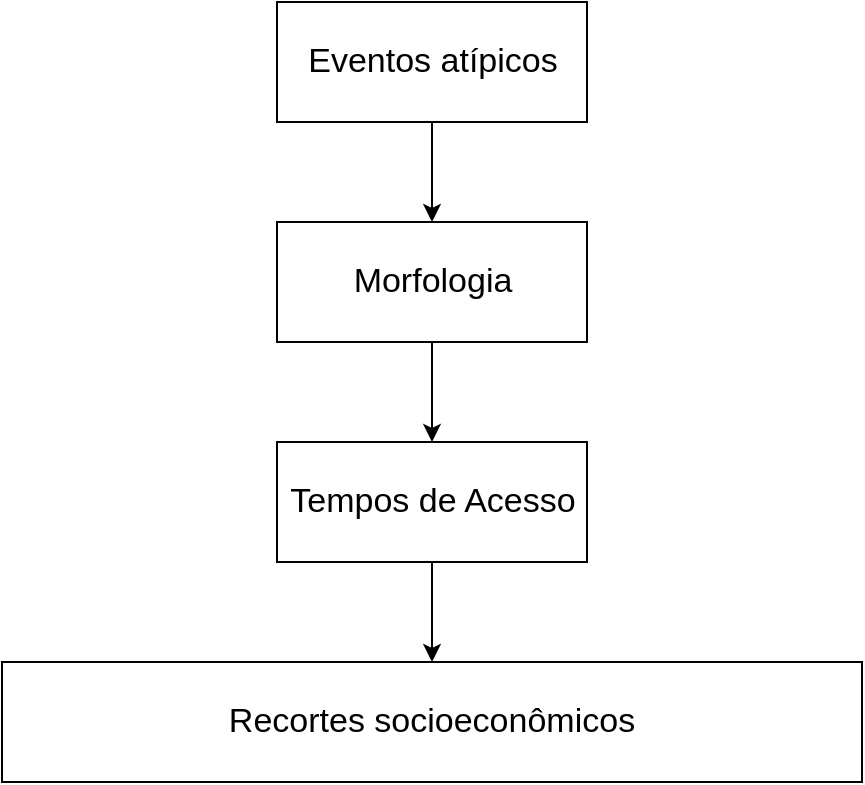 <mxfile version="28.2.3">
  <diagram name="Página-1" id="83Aev-WqNt86ZnO0m742">
    <mxGraphModel dx="1371" dy="729" grid="1" gridSize="10" guides="1" tooltips="1" connect="1" arrows="1" fold="1" page="1" pageScale="1" pageWidth="827" pageHeight="1169" math="0" shadow="0">
      <root>
        <mxCell id="0" />
        <mxCell id="1" parent="0" />
        <mxCell id="jXqYggf7924rBLlVNvxc-1" value="&lt;font style=&quot;font-size: 17px;&quot;&gt;Recortes socioeconômicos&lt;/font&gt;" style="rounded=0;whiteSpace=wrap;html=1;" vertex="1" parent="1">
          <mxGeometry x="210" y="380" width="430" height="60" as="geometry" />
        </mxCell>
        <mxCell id="jXqYggf7924rBLlVNvxc-8" style="edgeStyle=orthogonalEdgeStyle;rounded=0;orthogonalLoop=1;jettySize=auto;html=1;entryX=0.5;entryY=0;entryDx=0;entryDy=0;" edge="1" parent="1" source="jXqYggf7924rBLlVNvxc-2" target="jXqYggf7924rBLlVNvxc-4">
          <mxGeometry relative="1" as="geometry" />
        </mxCell>
        <mxCell id="jXqYggf7924rBLlVNvxc-2" value="&lt;font style=&quot;font-size: 17px;&quot;&gt;Morfologia&lt;/font&gt;" style="rounded=0;whiteSpace=wrap;html=1;" vertex="1" parent="1">
          <mxGeometry x="347.5" y="160" width="155" height="60" as="geometry" />
        </mxCell>
        <mxCell id="jXqYggf7924rBLlVNvxc-9" style="edgeStyle=orthogonalEdgeStyle;rounded=0;orthogonalLoop=1;jettySize=auto;html=1;entryX=0.5;entryY=0;entryDx=0;entryDy=0;" edge="1" parent="1" source="jXqYggf7924rBLlVNvxc-3" target="jXqYggf7924rBLlVNvxc-2">
          <mxGeometry relative="1" as="geometry" />
        </mxCell>
        <mxCell id="jXqYggf7924rBLlVNvxc-3" value="&lt;font style=&quot;font-size: 17px;&quot;&gt;Eventos atípicos&lt;/font&gt;" style="rounded=0;whiteSpace=wrap;html=1;" vertex="1" parent="1">
          <mxGeometry x="347.5" y="50" width="155" height="60" as="geometry" />
        </mxCell>
        <mxCell id="jXqYggf7924rBLlVNvxc-7" style="edgeStyle=orthogonalEdgeStyle;rounded=0;orthogonalLoop=1;jettySize=auto;html=1;entryX=0.5;entryY=0;entryDx=0;entryDy=0;" edge="1" parent="1" source="jXqYggf7924rBLlVNvxc-4" target="jXqYggf7924rBLlVNvxc-1">
          <mxGeometry relative="1" as="geometry" />
        </mxCell>
        <mxCell id="jXqYggf7924rBLlVNvxc-4" value="&lt;div&gt;&lt;font style=&quot;font-size: 17px;&quot;&gt;Tempos de Acesso&lt;/font&gt;&lt;/div&gt;" style="rounded=0;whiteSpace=wrap;html=1;" vertex="1" parent="1">
          <mxGeometry x="347.5" y="270" width="155" height="60" as="geometry" />
        </mxCell>
      </root>
    </mxGraphModel>
  </diagram>
</mxfile>
